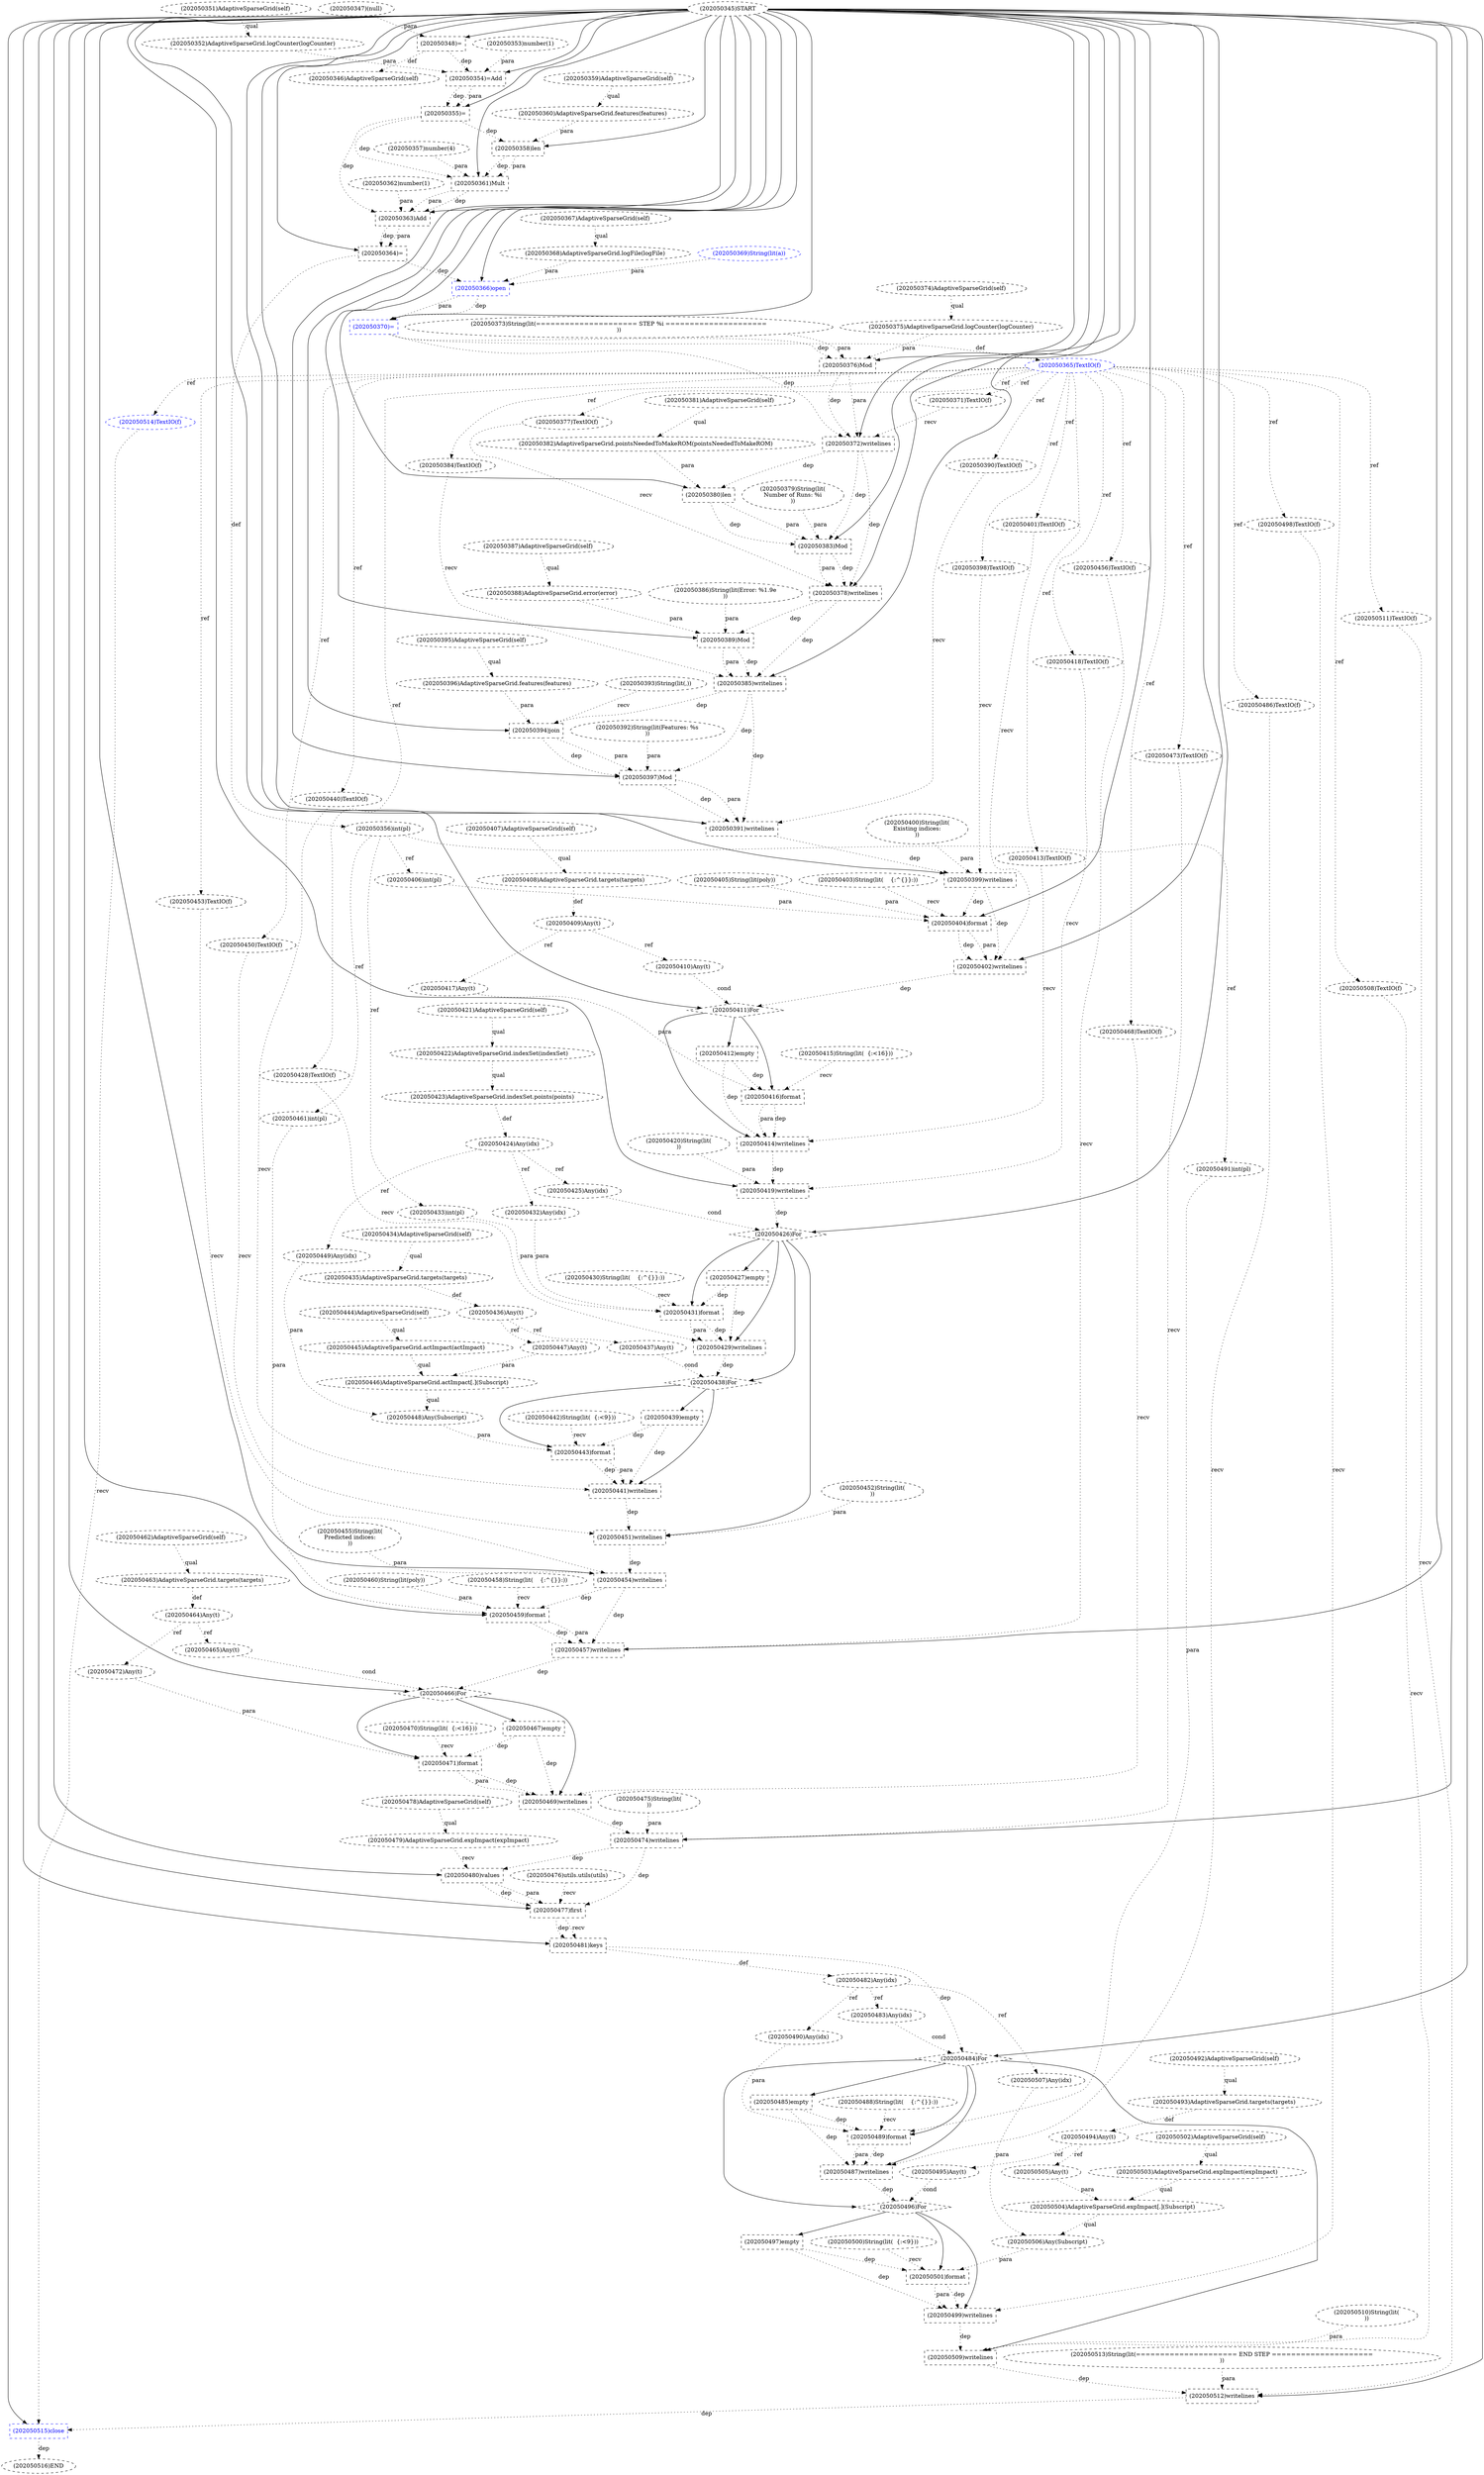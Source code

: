 digraph G {
1 [label="(202050389)Mod" shape=box style=dashed]
2 [label="(202050390)TextIO(f)" shape=ellipse style=dashed]
3 [label="(202050515)close" shape=box style=dashed color=blue fontcolor=blue]
4 [label="(202050494)Any(t)" shape=ellipse style=dashed]
5 [label="(202050359)AdaptiveSparseGrid(self)" shape=ellipse style=dashed]
6 [label="(202050405)String(lit(poly))" shape=ellipse style=dashed]
7 [label="(202050443)format" shape=box style=dashed]
8 [label="(202050396)AdaptiveSparseGrid.features(features)" shape=ellipse style=dashed]
9 [label="(202050477)first" shape=box style=dashed]
10 [label="(202050480)values" shape=box style=dashed]
11 [label="(202050373)String(lit(===================== STEP %i =====================
))" shape=ellipse style=dashed]
12 [label="(202050421)AdaptiveSparseGrid(self)" shape=ellipse style=dashed]
13 [label="(202050431)format" shape=box style=dashed]
14 [label="(202050404)format" shape=box style=dashed]
15 [label="(202050514)TextIO(f)" shape=ellipse style=dashed color=blue fontcolor=blue]
16 [label="(202050400)String(lit(
Existing indices:
))" shape=ellipse style=dashed]
17 [label="(202050374)AdaptiveSparseGrid(self)" shape=ellipse style=dashed]
18 [label="(202050352)AdaptiveSparseGrid.logCounter(logCounter)" shape=ellipse style=dashed]
19 [label="(202050409)Any(t)" shape=ellipse style=dashed]
20 [label="(202050455)String(lit(
Predicted indices:
))" shape=ellipse style=dashed]
21 [label="(202050481)keys" shape=box style=dashed]
22 [label="(202050498)TextIO(f)" shape=ellipse style=dashed]
23 [label="(202050368)AdaptiveSparseGrid.logFile(logFile)" shape=ellipse style=dashed]
24 [label="(202050378)writelines" shape=box style=dashed]
25 [label="(202050403)String(lit(    {:^{}}:))" shape=ellipse style=dashed]
26 [label="(202050423)AdaptiveSparseGrid.indexSet.points(points)" shape=ellipse style=dashed]
27 [label="(202050422)AdaptiveSparseGrid.indexSet(indexSet)" shape=ellipse style=dashed]
28 [label="(202050379)String(lit(
Number of Runs: %i
))" shape=ellipse style=dashed]
29 [label="(202050503)AdaptiveSparseGrid.expImpact(expImpact)" shape=ellipse style=dashed]
30 [label="(202050505)Any(t)" shape=ellipse style=dashed]
31 [label="(202050347)(null)" shape=ellipse style=dashed]
32 [label="(202050382)AdaptiveSparseGrid.pointsNeededToMakeROM(pointsNeededToMakeROM)" shape=ellipse style=dashed]
33 [label="(202050457)writelines" shape=box style=dashed]
34 [label="(202050456)TextIO(f)" shape=ellipse style=dashed]
35 [label="(202050474)writelines" shape=box style=dashed]
36 [label="(202050395)AdaptiveSparseGrid(self)" shape=ellipse style=dashed]
37 [label="(202050410)Any(t)" shape=ellipse style=dashed]
38 [label="(202050490)Any(idx)" shape=ellipse style=dashed]
39 [label="(202050487)writelines" shape=box style=dashed]
40 [label="(202050511)TextIO(f)" shape=ellipse style=dashed]
41 [label="(202050430)String(lit(    {:^{}}:))" shape=ellipse style=dashed]
42 [label="(202050499)writelines" shape=box style=dashed]
43 [label="(202050408)AdaptiveSparseGrid.targets(targets)" shape=ellipse style=dashed]
44 [label="(202050394)join" shape=box style=dashed]
45 [label="(202050425)Any(idx)" shape=ellipse style=dashed]
46 [label="(202050459)format" shape=box style=dashed]
47 [label="(202050418)TextIO(f)" shape=ellipse style=dashed]
48 [label="(202050447)Any(t)" shape=ellipse style=dashed]
49 [label="(202050464)Any(t)" shape=ellipse style=dashed]
50 [label="(202050346)AdaptiveSparseGrid(self)" shape=ellipse style=dashed]
51 [label="(202050381)AdaptiveSparseGrid(self)" shape=ellipse style=dashed]
52 [label="(202050392)String(lit(Features: %s
))" shape=ellipse style=dashed]
53 [label="(202050462)AdaptiveSparseGrid(self)" shape=ellipse style=dashed]
54 [label="(202050486)TextIO(f)" shape=ellipse style=dashed]
55 [label="(202050399)writelines" shape=box style=dashed]
56 [label="(202050412)empty" shape=box style=dashed]
57 [label="(202050397)Mod" shape=box style=dashed]
58 [label="(202050429)writelines" shape=box style=dashed]
59 [label="(202050424)Any(idx)" shape=ellipse style=dashed]
60 [label="(202050479)AdaptiveSparseGrid.expImpact(expImpact)" shape=ellipse style=dashed]
61 [label="(202050417)Any(t)" shape=ellipse style=dashed]
62 [label="(202050436)Any(t)" shape=ellipse style=dashed]
63 [label="(202050444)AdaptiveSparseGrid(self)" shape=ellipse style=dashed]
64 [label="(202050469)writelines" shape=box style=dashed]
65 [label="(202050473)TextIO(f)" shape=ellipse style=dashed]
66 [label="(202050491)int(pl)" shape=ellipse style=dashed]
67 [label="(202050516)END" style=dashed]
68 [label="(202050472)Any(t)" shape=ellipse style=dashed]
69 [label="(202050365)TextIO(f)" shape=ellipse style=dashed color=blue fontcolor=blue]
70 [label="(202050427)empty" shape=box style=dashed]
71 [label="(202050454)writelines" shape=box style=dashed]
72 [label="(202050375)AdaptiveSparseGrid.logCounter(logCounter)" shape=ellipse style=dashed]
73 [label="(202050377)TextIO(f)" shape=ellipse style=dashed]
74 [label="(202050509)writelines" shape=box style=dashed]
75 [label="(202050440)TextIO(f)" shape=ellipse style=dashed]
76 [label="(202050465)Any(t)" shape=ellipse style=dashed]
77 [label="(202050482)Any(idx)" shape=ellipse style=dashed]
78 [label="(202050361)Mult" shape=box style=dashed]
79 [label="(202050467)empty" shape=box style=dashed]
80 [label="(202050500)String(lit(  {:<9}))" shape=ellipse style=dashed]
81 [label="(202050438)For" shape=diamond style=dashed]
82 [label="(202050370)=" shape=box style=dashed color=blue fontcolor=blue]
83 [label="(202050358)len" shape=box style=dashed]
84 [label="(202050348)=" shape=box style=dashed]
85 [label="(202050406)int(pl)" shape=ellipse style=dashed]
86 [label="(202050449)Any(idx)" shape=ellipse style=dashed]
87 [label="(202050413)TextIO(f)" shape=ellipse style=dashed]
88 [label="(202050388)AdaptiveSparseGrid.error(error)" shape=ellipse style=dashed]
89 [label="(202050446)AdaptiveSparseGrid.actImpact[.](Subscript)" shape=ellipse style=dashed]
90 [label="(202050407)AdaptiveSparseGrid(self)" shape=ellipse style=dashed]
91 [label="(202050435)AdaptiveSparseGrid.targets(targets)" shape=ellipse style=dashed]
92 [label="(202050362)number(1)" shape=ellipse style=dashed]
93 [label="(202050453)TextIO(f)" shape=ellipse style=dashed]
94 [label="(202050372)writelines" shape=box style=dashed]
95 [label="(202050442)String(lit(  {:<9}))" shape=ellipse style=dashed]
96 [label="(202050463)AdaptiveSparseGrid.targets(targets)" shape=ellipse style=dashed]
97 [label="(202050385)writelines" shape=box style=dashed]
98 [label="(202050437)Any(t)" shape=ellipse style=dashed]
99 [label="(202050501)format" shape=box style=dashed]
100 [label="(202050458)String(lit(    {:^{}}:))" shape=ellipse style=dashed]
101 [label="(202050450)TextIO(f)" shape=ellipse style=dashed]
102 [label="(202050426)For" shape=diamond style=dashed]
103 [label="(202050483)Any(idx)" shape=ellipse style=dashed]
104 [label="(202050433)int(pl)" shape=ellipse style=dashed]
105 [label="(202050414)writelines" shape=box style=dashed]
106 [label="(202050506)Any(Subscript)" shape=ellipse style=dashed]
107 [label="(202050460)String(lit(poly))" shape=ellipse style=dashed]
108 [label="(202050355)=" shape=box style=dashed]
109 [label="(202050441)writelines" shape=box style=dashed]
110 [label="(202050367)AdaptiveSparseGrid(self)" shape=ellipse style=dashed]
111 [label="(202050496)For" shape=diamond style=dashed]
112 [label="(202050354)=Add" shape=box style=dashed]
113 [label="(202050415)String(lit(  {:<16}))" shape=ellipse style=dashed]
114 [label="(202050448)Any(Subscript)" shape=ellipse style=dashed]
115 [label="(202050386)String(lit(Error: %1.9e
))" shape=ellipse style=dashed]
116 [label="(202050504)AdaptiveSparseGrid.expImpact[.](Subscript)" shape=ellipse style=dashed]
117 [label="(202050387)AdaptiveSparseGrid(self)" shape=ellipse style=dashed]
118 [label="(202050470)String(lit(  {:<16}))" shape=ellipse style=dashed]
119 [label="(202050345)START" style=dashed]
120 [label="(202050402)writelines" shape=box style=dashed]
121 [label="(202050508)TextIO(f)" shape=ellipse style=dashed]
122 [label="(202050488)String(lit(    {:^{}}:))" shape=ellipse style=dashed]
123 [label="(202050364)=" shape=box style=dashed]
124 [label="(202050461)int(pl)" shape=ellipse style=dashed]
125 [label="(202050384)TextIO(f)" shape=ellipse style=dashed]
126 [label="(202050351)AdaptiveSparseGrid(self)" shape=ellipse style=dashed]
127 [label="(202050497)empty" shape=box style=dashed]
128 [label="(202050434)AdaptiveSparseGrid(self)" shape=ellipse style=dashed]
129 [label="(202050411)For" shape=diamond style=dashed]
130 [label="(202050432)Any(idx)" shape=ellipse style=dashed]
131 [label="(202050420)String(lit(
))" shape=ellipse style=dashed]
132 [label="(202050369)String(lit(a))" shape=ellipse style=dashed color=blue fontcolor=blue]
133 [label="(202050475)String(lit(
))" shape=ellipse style=dashed]
134 [label="(202050353)number(1)" shape=ellipse style=dashed]
135 [label="(202050360)AdaptiveSparseGrid.features(features)" shape=ellipse style=dashed]
136 [label="(202050466)For" shape=diamond style=dashed]
137 [label="(202050495)Any(t)" shape=ellipse style=dashed]
138 [label="(202050493)AdaptiveSparseGrid.targets(targets)" shape=ellipse style=dashed]
139 [label="(202050492)AdaptiveSparseGrid(self)" shape=ellipse style=dashed]
140 [label="(202050502)AdaptiveSparseGrid(self)" shape=ellipse style=dashed]
141 [label="(202050476)utils.utils(utils)" shape=ellipse style=dashed]
142 [label="(202050489)format" shape=box style=dashed]
143 [label="(202050507)Any(idx)" shape=ellipse style=dashed]
144 [label="(202050416)format" shape=box style=dashed]
145 [label="(202050468)TextIO(f)" shape=ellipse style=dashed]
146 [label="(202050512)writelines" shape=box style=dashed]
147 [label="(202050376)Mod" shape=box style=dashed]
148 [label="(202050366)open" shape=box style=dashed color=blue fontcolor=blue]
149 [label="(202050452)String(lit(
))" shape=ellipse style=dashed]
150 [label="(202050356)int(pl)" shape=ellipse style=dashed]
151 [label="(202050380)len" shape=box style=dashed]
152 [label="(202050383)Mod" shape=box style=dashed]
153 [label="(202050401)TextIO(f)" shape=ellipse style=dashed]
154 [label="(202050471)format" shape=box style=dashed]
155 [label="(202050513)String(lit(===================== END STEP =====================
))" shape=ellipse style=dashed]
156 [label="(202050510)String(lit(
))" shape=ellipse style=dashed]
157 [label="(202050371)TextIO(f)" shape=ellipse style=dashed]
158 [label="(202050363)Add" shape=box style=dashed]
159 [label="(202050478)AdaptiveSparseGrid(self)" shape=ellipse style=dashed]
160 [label="(202050357)number(4)" shape=ellipse style=dashed]
161 [label="(202050445)AdaptiveSparseGrid.actImpact(actImpact)" shape=ellipse style=dashed]
162 [label="(202050391)writelines" shape=box style=dashed]
163 [label="(202050484)For" shape=diamond style=dashed]
164 [label="(202050428)TextIO(f)" shape=ellipse style=dashed]
165 [label="(202050451)writelines" shape=box style=dashed]
166 [label="(202050393)String(lit(,))" shape=ellipse style=dashed]
167 [label="(202050398)TextIO(f)" shape=ellipse style=dashed]
168 [label="(202050439)empty" shape=box style=dashed]
169 [label="(202050485)empty" shape=box style=dashed]
170 [label="(202050419)writelines" shape=box style=dashed]
119 -> 1 [label="" style=solid];
115 -> 1 [label="para" style=dotted];
88 -> 1 [label="para" style=dotted];
24 -> 1 [label="dep" style=dotted];
69 -> 2 [label="ref" style=dotted];
119 -> 3 [label="" style=solid];
15 -> 3 [label="recv" style=dotted];
146 -> 3 [label="dep" style=dotted];
138 -> 4 [label="def" style=dotted];
81 -> 7 [label="" style=solid];
95 -> 7 [label="recv" style=dotted];
114 -> 7 [label="para" style=dotted];
168 -> 7 [label="dep" style=dotted];
36 -> 8 [label="qual" style=dotted];
119 -> 9 [label="" style=solid];
141 -> 9 [label="recv" style=dotted];
10 -> 9 [label="dep" style=dotted];
10 -> 9 [label="para" style=dotted];
35 -> 9 [label="dep" style=dotted];
119 -> 10 [label="" style=solid];
60 -> 10 [label="recv" style=dotted];
35 -> 10 [label="dep" style=dotted];
102 -> 13 [label="" style=solid];
41 -> 13 [label="recv" style=dotted];
130 -> 13 [label="para" style=dotted];
104 -> 13 [label="para" style=dotted];
70 -> 13 [label="dep" style=dotted];
119 -> 14 [label="" style=solid];
25 -> 14 [label="recv" style=dotted];
6 -> 14 [label="para" style=dotted];
85 -> 14 [label="para" style=dotted];
55 -> 14 [label="dep" style=dotted];
69 -> 15 [label="ref" style=dotted];
126 -> 18 [label="qual" style=dotted];
43 -> 19 [label="def" style=dotted];
119 -> 21 [label="" style=solid];
9 -> 21 [label="dep" style=dotted];
9 -> 21 [label="recv" style=dotted];
69 -> 22 [label="ref" style=dotted];
110 -> 23 [label="qual" style=dotted];
119 -> 24 [label="" style=solid];
73 -> 24 [label="recv" style=dotted];
152 -> 24 [label="dep" style=dotted];
152 -> 24 [label="para" style=dotted];
94 -> 24 [label="dep" style=dotted];
27 -> 26 [label="qual" style=dotted];
12 -> 27 [label="qual" style=dotted];
140 -> 29 [label="qual" style=dotted];
4 -> 30 [label="ref" style=dotted];
51 -> 32 [label="qual" style=dotted];
119 -> 33 [label="" style=solid];
34 -> 33 [label="recv" style=dotted];
46 -> 33 [label="dep" style=dotted];
46 -> 33 [label="para" style=dotted];
71 -> 33 [label="dep" style=dotted];
69 -> 34 [label="ref" style=dotted];
119 -> 35 [label="" style=solid];
65 -> 35 [label="recv" style=dotted];
133 -> 35 [label="para" style=dotted];
64 -> 35 [label="dep" style=dotted];
19 -> 37 [label="ref" style=dotted];
77 -> 38 [label="ref" style=dotted];
163 -> 39 [label="" style=solid];
54 -> 39 [label="recv" style=dotted];
142 -> 39 [label="dep" style=dotted];
142 -> 39 [label="para" style=dotted];
169 -> 39 [label="dep" style=dotted];
69 -> 40 [label="ref" style=dotted];
111 -> 42 [label="" style=solid];
22 -> 42 [label="recv" style=dotted];
99 -> 42 [label="dep" style=dotted];
99 -> 42 [label="para" style=dotted];
127 -> 42 [label="dep" style=dotted];
90 -> 43 [label="qual" style=dotted];
119 -> 44 [label="" style=solid];
166 -> 44 [label="recv" style=dotted];
8 -> 44 [label="para" style=dotted];
97 -> 44 [label="dep" style=dotted];
59 -> 45 [label="ref" style=dotted];
119 -> 46 [label="" style=solid];
100 -> 46 [label="recv" style=dotted];
107 -> 46 [label="para" style=dotted];
124 -> 46 [label="para" style=dotted];
71 -> 46 [label="dep" style=dotted];
69 -> 47 [label="ref" style=dotted];
62 -> 48 [label="ref" style=dotted];
96 -> 49 [label="def" style=dotted];
84 -> 50 [label="def" style=dotted];
69 -> 54 [label="ref" style=dotted];
119 -> 55 [label="" style=solid];
167 -> 55 [label="recv" style=dotted];
16 -> 55 [label="para" style=dotted];
162 -> 55 [label="dep" style=dotted];
129 -> 56 [label="" style=solid];
119 -> 57 [label="" style=solid];
52 -> 57 [label="para" style=dotted];
44 -> 57 [label="dep" style=dotted];
44 -> 57 [label="para" style=dotted];
97 -> 57 [label="dep" style=dotted];
102 -> 58 [label="" style=solid];
164 -> 58 [label="recv" style=dotted];
13 -> 58 [label="dep" style=dotted];
13 -> 58 [label="para" style=dotted];
70 -> 58 [label="dep" style=dotted];
26 -> 59 [label="def" style=dotted];
159 -> 60 [label="qual" style=dotted];
19 -> 61 [label="ref" style=dotted];
91 -> 62 [label="def" style=dotted];
136 -> 64 [label="" style=solid];
145 -> 64 [label="recv" style=dotted];
154 -> 64 [label="dep" style=dotted];
154 -> 64 [label="para" style=dotted];
79 -> 64 [label="dep" style=dotted];
69 -> 65 [label="ref" style=dotted];
150 -> 66 [label="ref" style=dotted];
3 -> 67 [label="dep" style=dotted];
49 -> 68 [label="ref" style=dotted];
82 -> 69 [label="def" style=dotted];
102 -> 70 [label="" style=solid];
119 -> 71 [label="" style=solid];
93 -> 71 [label="recv" style=dotted];
20 -> 71 [label="para" style=dotted];
165 -> 71 [label="dep" style=dotted];
17 -> 72 [label="qual" style=dotted];
69 -> 73 [label="ref" style=dotted];
163 -> 74 [label="" style=solid];
121 -> 74 [label="recv" style=dotted];
156 -> 74 [label="para" style=dotted];
42 -> 74 [label="dep" style=dotted];
69 -> 75 [label="ref" style=dotted];
49 -> 76 [label="ref" style=dotted];
21 -> 77 [label="def" style=dotted];
119 -> 78 [label="" style=solid];
160 -> 78 [label="para" style=dotted];
83 -> 78 [label="dep" style=dotted];
83 -> 78 [label="para" style=dotted];
108 -> 78 [label="dep" style=dotted];
136 -> 79 [label="" style=solid];
102 -> 81 [label="" style=solid];
98 -> 81 [label="cond" style=dotted];
58 -> 81 [label="dep" style=dotted];
119 -> 82 [label="" style=solid];
148 -> 82 [label="dep" style=dotted];
148 -> 82 [label="para" style=dotted];
119 -> 83 [label="" style=solid];
135 -> 83 [label="para" style=dotted];
108 -> 83 [label="dep" style=dotted];
119 -> 84 [label="" style=solid];
31 -> 84 [label="para" style=dotted];
150 -> 85 [label="ref" style=dotted];
59 -> 86 [label="ref" style=dotted];
69 -> 87 [label="ref" style=dotted];
117 -> 88 [label="qual" style=dotted];
161 -> 89 [label="qual" style=dotted];
48 -> 89 [label="para" style=dotted];
128 -> 91 [label="qual" style=dotted];
69 -> 93 [label="ref" style=dotted];
119 -> 94 [label="" style=solid];
157 -> 94 [label="recv" style=dotted];
147 -> 94 [label="dep" style=dotted];
147 -> 94 [label="para" style=dotted];
82 -> 94 [label="dep" style=dotted];
53 -> 96 [label="qual" style=dotted];
119 -> 97 [label="" style=solid];
125 -> 97 [label="recv" style=dotted];
1 -> 97 [label="dep" style=dotted];
1 -> 97 [label="para" style=dotted];
24 -> 97 [label="dep" style=dotted];
62 -> 98 [label="ref" style=dotted];
111 -> 99 [label="" style=solid];
80 -> 99 [label="recv" style=dotted];
106 -> 99 [label="para" style=dotted];
127 -> 99 [label="dep" style=dotted];
69 -> 101 [label="ref" style=dotted];
119 -> 102 [label="" style=solid];
45 -> 102 [label="cond" style=dotted];
170 -> 102 [label="dep" style=dotted];
77 -> 103 [label="ref" style=dotted];
150 -> 104 [label="ref" style=dotted];
129 -> 105 [label="" style=solid];
87 -> 105 [label="recv" style=dotted];
144 -> 105 [label="dep" style=dotted];
144 -> 105 [label="para" style=dotted];
56 -> 105 [label="dep" style=dotted];
116 -> 106 [label="qual" style=dotted];
143 -> 106 [label="para" style=dotted];
119 -> 108 [label="" style=solid];
112 -> 108 [label="dep" style=dotted];
112 -> 108 [label="para" style=dotted];
81 -> 109 [label="" style=solid];
75 -> 109 [label="recv" style=dotted];
7 -> 109 [label="dep" style=dotted];
7 -> 109 [label="para" style=dotted];
168 -> 109 [label="dep" style=dotted];
163 -> 111 [label="" style=solid];
137 -> 111 [label="cond" style=dotted];
39 -> 111 [label="dep" style=dotted];
119 -> 112 [label="" style=solid];
18 -> 112 [label="para" style=dotted];
134 -> 112 [label="para" style=dotted];
84 -> 112 [label="dep" style=dotted];
89 -> 114 [label="qual" style=dotted];
86 -> 114 [label="para" style=dotted];
29 -> 116 [label="qual" style=dotted];
30 -> 116 [label="para" style=dotted];
119 -> 120 [label="" style=solid];
153 -> 120 [label="recv" style=dotted];
14 -> 120 [label="dep" style=dotted];
14 -> 120 [label="para" style=dotted];
55 -> 120 [label="dep" style=dotted];
69 -> 121 [label="ref" style=dotted];
119 -> 123 [label="" style=solid];
158 -> 123 [label="dep" style=dotted];
158 -> 123 [label="para" style=dotted];
150 -> 124 [label="ref" style=dotted];
69 -> 125 [label="ref" style=dotted];
111 -> 127 [label="" style=solid];
119 -> 129 [label="" style=solid];
37 -> 129 [label="cond" style=dotted];
120 -> 129 [label="dep" style=dotted];
59 -> 130 [label="ref" style=dotted];
5 -> 135 [label="qual" style=dotted];
119 -> 136 [label="" style=solid];
76 -> 136 [label="cond" style=dotted];
33 -> 136 [label="dep" style=dotted];
4 -> 137 [label="ref" style=dotted];
139 -> 138 [label="qual" style=dotted];
163 -> 142 [label="" style=solid];
122 -> 142 [label="recv" style=dotted];
38 -> 142 [label="para" style=dotted];
66 -> 142 [label="para" style=dotted];
169 -> 142 [label="dep" style=dotted];
77 -> 143 [label="ref" style=dotted];
129 -> 144 [label="" style=solid];
113 -> 144 [label="recv" style=dotted];
61 -> 144 [label="para" style=dotted];
56 -> 144 [label="dep" style=dotted];
69 -> 145 [label="ref" style=dotted];
119 -> 146 [label="" style=solid];
40 -> 146 [label="recv" style=dotted];
155 -> 146 [label="para" style=dotted];
74 -> 146 [label="dep" style=dotted];
119 -> 147 [label="" style=solid];
11 -> 147 [label="para" style=dotted];
72 -> 147 [label="para" style=dotted];
82 -> 147 [label="dep" style=dotted];
119 -> 148 [label="" style=solid];
23 -> 148 [label="para" style=dotted];
132 -> 148 [label="para" style=dotted];
123 -> 148 [label="dep" style=dotted];
123 -> 150 [label="def" style=dotted];
119 -> 151 [label="" style=solid];
32 -> 151 [label="para" style=dotted];
94 -> 151 [label="dep" style=dotted];
119 -> 152 [label="" style=solid];
28 -> 152 [label="para" style=dotted];
151 -> 152 [label="dep" style=dotted];
151 -> 152 [label="para" style=dotted];
94 -> 152 [label="dep" style=dotted];
69 -> 153 [label="ref" style=dotted];
136 -> 154 [label="" style=solid];
118 -> 154 [label="recv" style=dotted];
68 -> 154 [label="para" style=dotted];
79 -> 154 [label="dep" style=dotted];
69 -> 157 [label="ref" style=dotted];
119 -> 158 [label="" style=solid];
78 -> 158 [label="dep" style=dotted];
78 -> 158 [label="para" style=dotted];
92 -> 158 [label="para" style=dotted];
108 -> 158 [label="dep" style=dotted];
63 -> 161 [label="qual" style=dotted];
119 -> 162 [label="" style=solid];
2 -> 162 [label="recv" style=dotted];
57 -> 162 [label="dep" style=dotted];
57 -> 162 [label="para" style=dotted];
97 -> 162 [label="dep" style=dotted];
119 -> 163 [label="" style=solid];
21 -> 163 [label="dep" style=dotted];
103 -> 163 [label="cond" style=dotted];
69 -> 164 [label="ref" style=dotted];
102 -> 165 [label="" style=solid];
101 -> 165 [label="recv" style=dotted];
149 -> 165 [label="para" style=dotted];
109 -> 165 [label="dep" style=dotted];
69 -> 167 [label="ref" style=dotted];
81 -> 168 [label="" style=solid];
163 -> 169 [label="" style=solid];
119 -> 170 [label="" style=solid];
47 -> 170 [label="recv" style=dotted];
131 -> 170 [label="para" style=dotted];
105 -> 170 [label="dep" style=dotted];
}